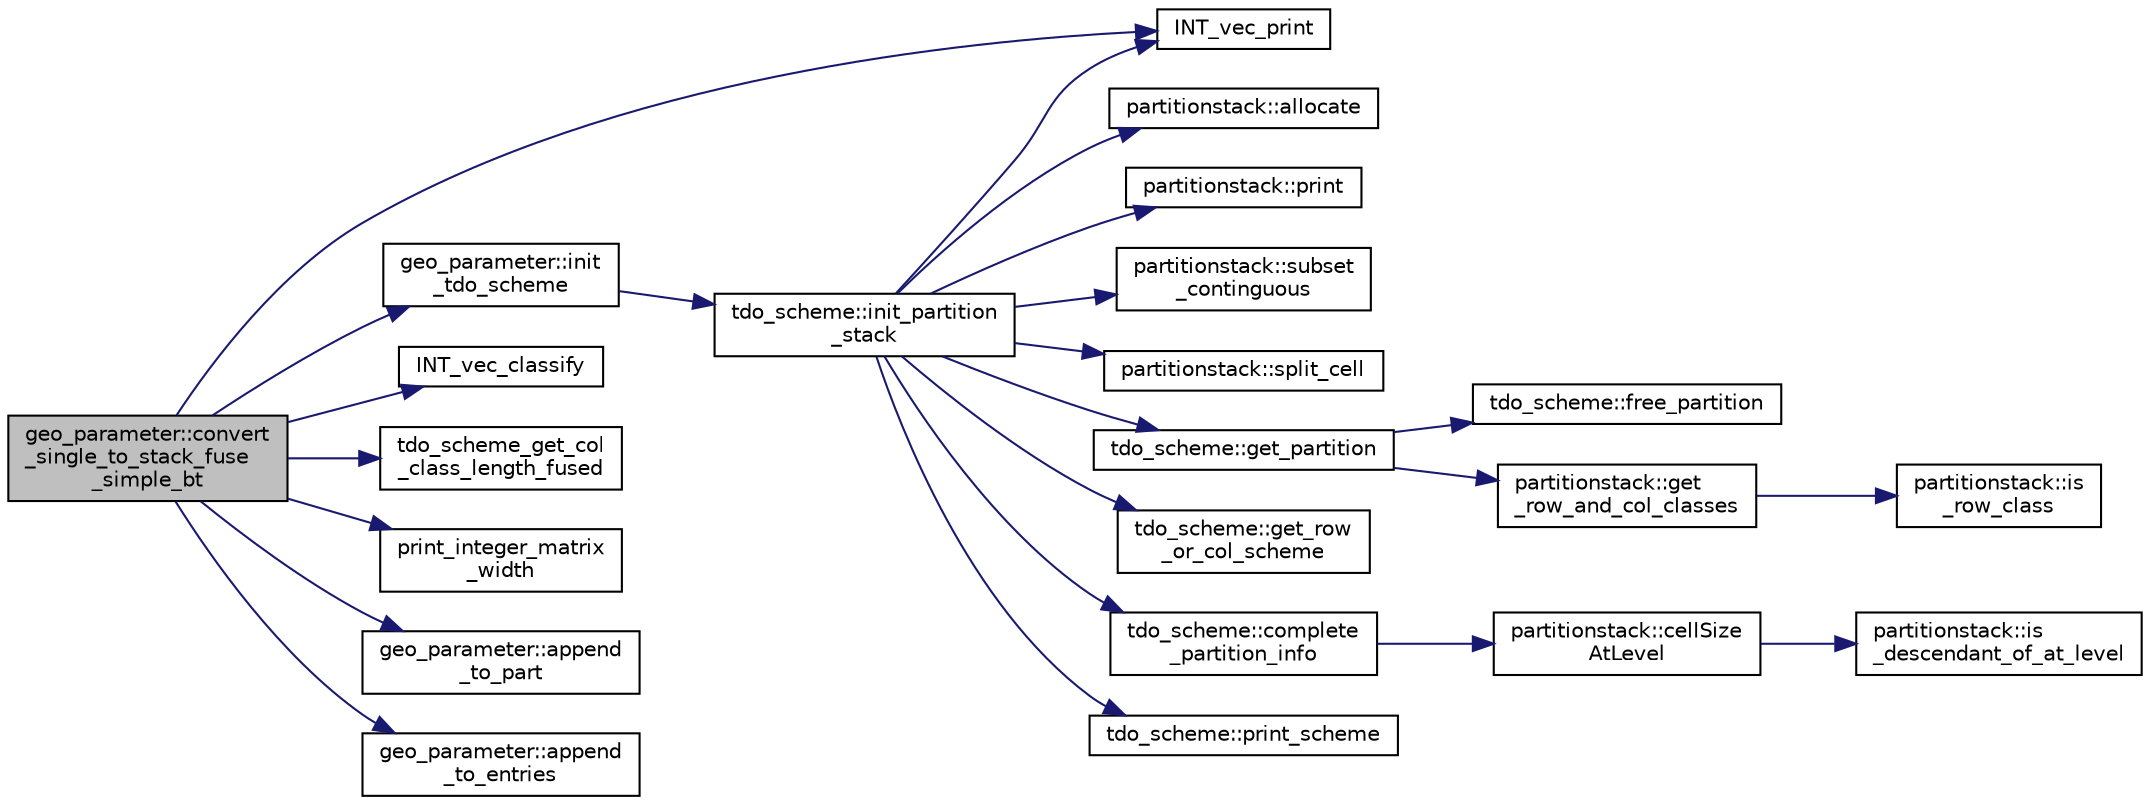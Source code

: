 digraph "geo_parameter::convert_single_to_stack_fuse_simple_bt"
{
  edge [fontname="Helvetica",fontsize="10",labelfontname="Helvetica",labelfontsize="10"];
  node [fontname="Helvetica",fontsize="10",shape=record];
  rankdir="LR";
  Node77 [label="geo_parameter::convert\l_single_to_stack_fuse\l_simple_bt",height=0.2,width=0.4,color="black", fillcolor="grey75", style="filled", fontcolor="black"];
  Node77 -> Node78 [color="midnightblue",fontsize="10",style="solid",fontname="Helvetica"];
  Node78 [label="geo_parameter::init\l_tdo_scheme",height=0.2,width=0.4,color="black", fillcolor="white", style="filled",URL="$d9/d51/classgeo__parameter.html#a054027061960485ce489da47ad285841"];
  Node78 -> Node79 [color="midnightblue",fontsize="10",style="solid",fontname="Helvetica"];
  Node79 [label="tdo_scheme::init_partition\l_stack",height=0.2,width=0.4,color="black", fillcolor="white", style="filled",URL="$d7/dbc/classtdo__scheme.html#a88ee0be1cbf7309f0c5cfe96216c4b56"];
  Node79 -> Node80 [color="midnightblue",fontsize="10",style="solid",fontname="Helvetica"];
  Node80 [label="INT_vec_print",height=0.2,width=0.4,color="black", fillcolor="white", style="filled",URL="$df/dbf/sajeeb_8_c.html#a79a5901af0b47dd0d694109543c027fe"];
  Node79 -> Node81 [color="midnightblue",fontsize="10",style="solid",fontname="Helvetica"];
  Node81 [label="partitionstack::allocate",height=0.2,width=0.4,color="black", fillcolor="white", style="filled",URL="$d3/d87/classpartitionstack.html#a8ff49c4bd001383eb1f9f0d9bbb01c05"];
  Node79 -> Node82 [color="midnightblue",fontsize="10",style="solid",fontname="Helvetica"];
  Node82 [label="partitionstack::print",height=0.2,width=0.4,color="black", fillcolor="white", style="filled",URL="$d3/d87/classpartitionstack.html#aabacee6e58ddb0d6ee46a47f714edfbb"];
  Node79 -> Node83 [color="midnightblue",fontsize="10",style="solid",fontname="Helvetica"];
  Node83 [label="partitionstack::subset\l_continguous",height=0.2,width=0.4,color="black", fillcolor="white", style="filled",URL="$d3/d87/classpartitionstack.html#a9a58475ddfa123b384ff187b290fa37c"];
  Node79 -> Node84 [color="midnightblue",fontsize="10",style="solid",fontname="Helvetica"];
  Node84 [label="partitionstack::split_cell",height=0.2,width=0.4,color="black", fillcolor="white", style="filled",URL="$d3/d87/classpartitionstack.html#aafceac783d21309e491df61254f41244"];
  Node79 -> Node85 [color="midnightblue",fontsize="10",style="solid",fontname="Helvetica"];
  Node85 [label="tdo_scheme::get_partition",height=0.2,width=0.4,color="black", fillcolor="white", style="filled",URL="$d7/dbc/classtdo__scheme.html#af6f141b86e464a6be4238b84b05a59c4"];
  Node85 -> Node86 [color="midnightblue",fontsize="10",style="solid",fontname="Helvetica"];
  Node86 [label="tdo_scheme::free_partition",height=0.2,width=0.4,color="black", fillcolor="white", style="filled",URL="$d7/dbc/classtdo__scheme.html#aea7a33fd0b9b11013f772f578f21c3fb"];
  Node85 -> Node87 [color="midnightblue",fontsize="10",style="solid",fontname="Helvetica"];
  Node87 [label="partitionstack::get\l_row_and_col_classes",height=0.2,width=0.4,color="black", fillcolor="white", style="filled",URL="$d3/d87/classpartitionstack.html#a127a6965905c3f08c50ee09a100cb465"];
  Node87 -> Node88 [color="midnightblue",fontsize="10",style="solid",fontname="Helvetica"];
  Node88 [label="partitionstack::is\l_row_class",height=0.2,width=0.4,color="black", fillcolor="white", style="filled",URL="$d3/d87/classpartitionstack.html#ad8497b40f1c327d3eb2fb2b993d88bb7"];
  Node79 -> Node89 [color="midnightblue",fontsize="10",style="solid",fontname="Helvetica"];
  Node89 [label="tdo_scheme::get_row\l_or_col_scheme",height=0.2,width=0.4,color="black", fillcolor="white", style="filled",URL="$d7/dbc/classtdo__scheme.html#a8abe612cd722a42da85178d8ff577e54"];
  Node79 -> Node90 [color="midnightblue",fontsize="10",style="solid",fontname="Helvetica"];
  Node90 [label="tdo_scheme::complete\l_partition_info",height=0.2,width=0.4,color="black", fillcolor="white", style="filled",URL="$d7/dbc/classtdo__scheme.html#a2474c22639d8963a90448ab2686ac449"];
  Node90 -> Node91 [color="midnightblue",fontsize="10",style="solid",fontname="Helvetica"];
  Node91 [label="partitionstack::cellSize\lAtLevel",height=0.2,width=0.4,color="black", fillcolor="white", style="filled",URL="$d3/d87/classpartitionstack.html#a45dbe0a5e1542ef41bf548c619da17b3"];
  Node91 -> Node92 [color="midnightblue",fontsize="10",style="solid",fontname="Helvetica"];
  Node92 [label="partitionstack::is\l_descendant_of_at_level",height=0.2,width=0.4,color="black", fillcolor="white", style="filled",URL="$d3/d87/classpartitionstack.html#a9342195487ada674e013bd207638c6e3"];
  Node79 -> Node93 [color="midnightblue",fontsize="10",style="solid",fontname="Helvetica"];
  Node93 [label="tdo_scheme::print_scheme",height=0.2,width=0.4,color="black", fillcolor="white", style="filled",URL="$d7/dbc/classtdo__scheme.html#af3d21e7abf7ef3b83d9ead5629687634"];
  Node77 -> Node94 [color="midnightblue",fontsize="10",style="solid",fontname="Helvetica"];
  Node94 [label="INT_vec_classify",height=0.2,width=0.4,color="black", fillcolor="white", style="filled",URL="$d0/d96/geo__parameter_8_c.html#a353d92afec018f08b05faff95abcb35f"];
  Node77 -> Node95 [color="midnightblue",fontsize="10",style="solid",fontname="Helvetica"];
  Node95 [label="tdo_scheme_get_col\l_class_length_fused",height=0.2,width=0.4,color="black", fillcolor="white", style="filled",URL="$d0/d96/geo__parameter_8_c.html#a55fef24fe261c2a1501bbfbf4c638d5b"];
  Node77 -> Node80 [color="midnightblue",fontsize="10",style="solid",fontname="Helvetica"];
  Node77 -> Node96 [color="midnightblue",fontsize="10",style="solid",fontname="Helvetica"];
  Node96 [label="print_integer_matrix\l_width",height=0.2,width=0.4,color="black", fillcolor="white", style="filled",URL="$d5/db4/io__and__os_8h.html#aa78f3e73fc2179251bd15adbcc31573f"];
  Node77 -> Node97 [color="midnightblue",fontsize="10",style="solid",fontname="Helvetica"];
  Node97 [label="geo_parameter::append\l_to_part",height=0.2,width=0.4,color="black", fillcolor="white", style="filled",URL="$d9/d51/classgeo__parameter.html#ae88b57e7846d5a3b4ea281139bc08e69"];
  Node77 -> Node98 [color="midnightblue",fontsize="10",style="solid",fontname="Helvetica"];
  Node98 [label="geo_parameter::append\l_to_entries",height=0.2,width=0.4,color="black", fillcolor="white", style="filled",URL="$d9/d51/classgeo__parameter.html#a499c69553a09758bb9afa51ac12dc573"];
}
